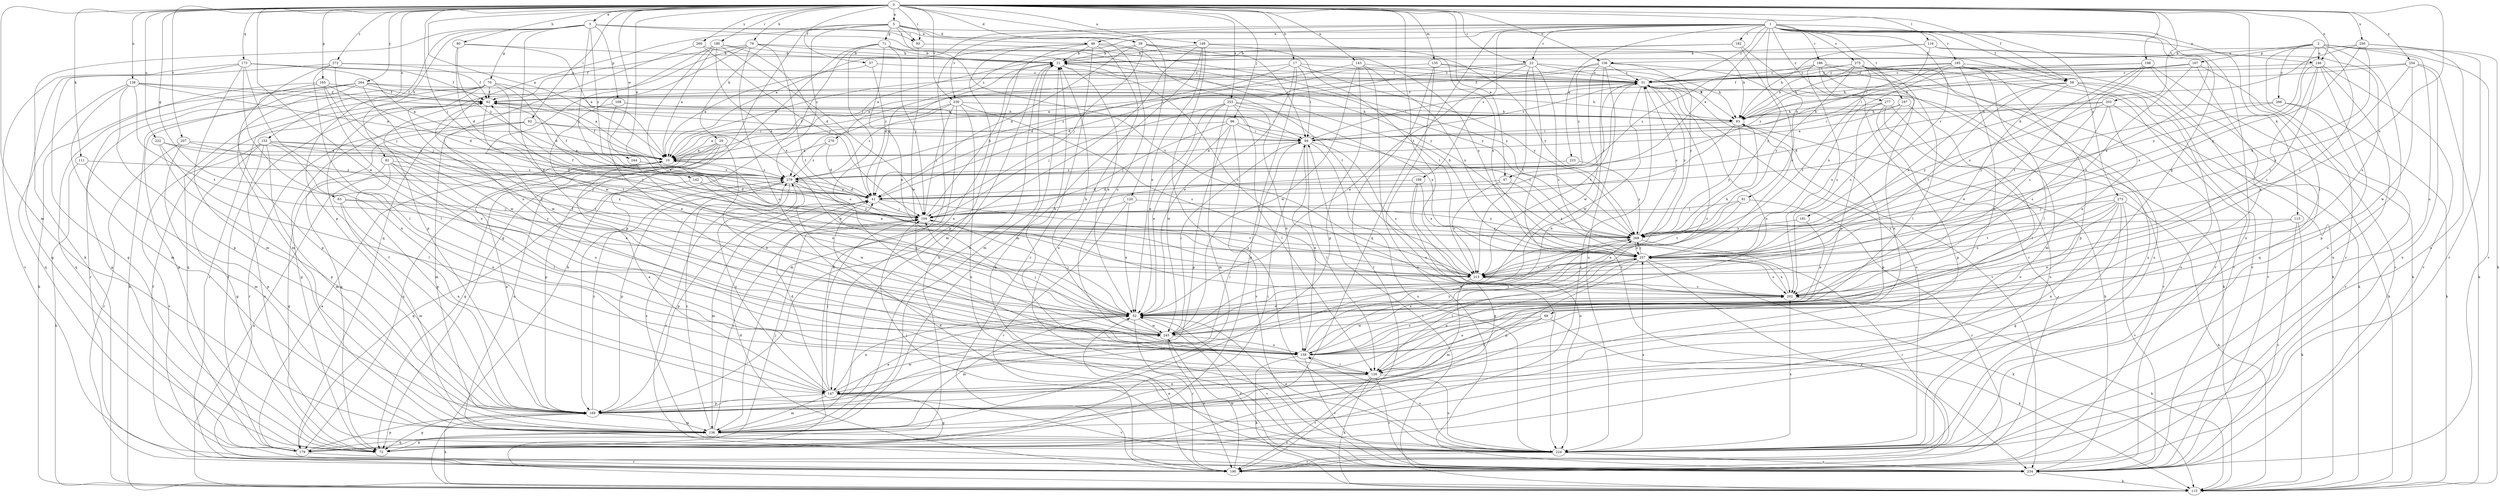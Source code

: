 strict digraph  {
0;
1;
2;
3;
5;
10;
17;
20;
21;
22;
31;
39;
41;
47;
49;
52;
57;
58;
62;
63;
69;
70;
71;
72;
79;
80;
81;
82;
83;
92;
93;
94;
96;
104;
111;
113;
115;
116;
120;
126;
135;
136;
138;
142;
143;
146;
147;
149;
153;
156;
158;
165;
167;
168;
169;
173;
179;
180;
181;
182;
185;
186;
187;
190;
198;
199;
202;
203;
207;
213;
222;
223;
224;
230;
234;
244;
245;
253;
254;
256;
257;
260;
264;
266;
268;
272;
273;
275;
276;
277;
279;
0 -> 3  [label=a];
0 -> 5  [label=a];
0 -> 10  [label=a];
0 -> 17  [label=b];
0 -> 22  [label=c];
0 -> 39  [label=d];
0 -> 47  [label=e];
0 -> 57  [label=f];
0 -> 58  [label=f];
0 -> 63  [label=g];
0 -> 79  [label=h];
0 -> 80  [label=h];
0 -> 92  [label=i];
0 -> 93  [label=i];
0 -> 96  [label=j];
0 -> 104  [label=j];
0 -> 111  [label=k];
0 -> 116  [label=l];
0 -> 120  [label=l];
0 -> 126  [label=l];
0 -> 135  [label=m];
0 -> 136  [label=m];
0 -> 138  [label=n];
0 -> 142  [label=n];
0 -> 143  [label=n];
0 -> 146  [label=n];
0 -> 149  [label=o];
0 -> 153  [label=o];
0 -> 156  [label=o];
0 -> 165  [label=p];
0 -> 173  [label=q];
0 -> 180  [label=r];
0 -> 198  [label=s];
0 -> 203  [label=t];
0 -> 207  [label=t];
0 -> 213  [label=t];
0 -> 222  [label=u];
0 -> 230  [label=v];
0 -> 244  [label=w];
0 -> 245  [label=w];
0 -> 253  [label=x];
0 -> 254  [label=x];
0 -> 256  [label=x];
0 -> 257  [label=x];
0 -> 260  [label=y];
0 -> 264  [label=y];
0 -> 272  [label=z];
1 -> 10  [label=a];
1 -> 22  [label=c];
1 -> 31  [label=c];
1 -> 47  [label=e];
1 -> 49  [label=e];
1 -> 58  [label=f];
1 -> 69  [label=g];
1 -> 81  [label=h];
1 -> 113  [label=k];
1 -> 179  [label=q];
1 -> 181  [label=r];
1 -> 182  [label=r];
1 -> 185  [label=r];
1 -> 186  [label=r];
1 -> 187  [label=r];
1 -> 199  [label=s];
1 -> 223  [label=u];
1 -> 224  [label=u];
1 -> 230  [label=v];
1 -> 273  [label=z];
1 -> 275  [label=z];
1 -> 276  [label=z];
1 -> 277  [label=z];
2 -> 115  [label=k];
2 -> 146  [label=n];
2 -> 156  [label=o];
2 -> 158  [label=o];
2 -> 167  [label=p];
2 -> 190  [label=r];
2 -> 202  [label=s];
2 -> 224  [label=u];
2 -> 234  [label=v];
2 -> 266  [label=y];
2 -> 268  [label=y];
3 -> 49  [label=e];
3 -> 52  [label=e];
3 -> 58  [label=f];
3 -> 70  [label=g];
3 -> 82  [label=h];
3 -> 93  [label=i];
3 -> 104  [label=j];
3 -> 115  [label=k];
3 -> 168  [label=p];
3 -> 169  [label=p];
3 -> 279  [label=z];
5 -> 20  [label=b];
5 -> 39  [label=d];
5 -> 71  [label=g];
5 -> 72  [label=g];
5 -> 93  [label=i];
5 -> 146  [label=n];
5 -> 158  [label=o];
5 -> 179  [label=q];
5 -> 213  [label=t];
5 -> 279  [label=z];
10 -> 62  [label=f];
10 -> 279  [label=z];
17 -> 10  [label=a];
17 -> 31  [label=c];
17 -> 41  [label=d];
17 -> 52  [label=e];
17 -> 72  [label=g];
17 -> 94  [label=i];
17 -> 268  [label=y];
20 -> 10  [label=a];
20 -> 72  [label=g];
20 -> 158  [label=o];
20 -> 169  [label=p];
20 -> 179  [label=q];
20 -> 224  [label=u];
21 -> 31  [label=c];
21 -> 41  [label=d];
21 -> 52  [label=e];
21 -> 136  [label=m];
21 -> 202  [label=s];
22 -> 10  [label=a];
22 -> 31  [label=c];
22 -> 52  [label=e];
22 -> 83  [label=h];
22 -> 202  [label=s];
22 -> 213  [label=t];
22 -> 234  [label=v];
22 -> 279  [label=z];
31 -> 62  [label=f];
31 -> 94  [label=i];
31 -> 104  [label=j];
31 -> 115  [label=k];
31 -> 158  [label=o];
31 -> 213  [label=t];
31 -> 224  [label=u];
31 -> 234  [label=v];
31 -> 245  [label=w];
31 -> 268  [label=y];
39 -> 21  [label=b];
39 -> 41  [label=d];
39 -> 83  [label=h];
39 -> 104  [label=j];
39 -> 257  [label=x];
39 -> 268  [label=y];
41 -> 104  [label=j];
41 -> 136  [label=m];
41 -> 169  [label=p];
41 -> 213  [label=t];
41 -> 279  [label=z];
47 -> 41  [label=d];
47 -> 213  [label=t];
47 -> 257  [label=x];
49 -> 21  [label=b];
49 -> 94  [label=i];
49 -> 115  [label=k];
49 -> 136  [label=m];
49 -> 147  [label=n];
49 -> 190  [label=r];
49 -> 213  [label=t];
49 -> 224  [label=u];
52 -> 62  [label=f];
52 -> 104  [label=j];
52 -> 136  [label=m];
52 -> 147  [label=n];
52 -> 190  [label=r];
52 -> 234  [label=v];
52 -> 245  [label=w];
57 -> 10  [label=a];
57 -> 31  [label=c];
57 -> 41  [label=d];
58 -> 52  [label=e];
58 -> 62  [label=f];
58 -> 115  [label=k];
58 -> 213  [label=t];
58 -> 224  [label=u];
58 -> 234  [label=v];
58 -> 257  [label=x];
62 -> 83  [label=h];
62 -> 213  [label=t];
63 -> 104  [label=j];
63 -> 136  [label=m];
63 -> 147  [label=n];
63 -> 268  [label=y];
69 -> 115  [label=k];
69 -> 126  [label=l];
69 -> 158  [label=o];
69 -> 245  [label=w];
70 -> 10  [label=a];
70 -> 41  [label=d];
70 -> 62  [label=f];
70 -> 115  [label=k];
70 -> 179  [label=q];
70 -> 190  [label=r];
70 -> 213  [label=t];
70 -> 245  [label=w];
71 -> 21  [label=b];
71 -> 52  [label=e];
71 -> 104  [label=j];
71 -> 115  [label=k];
71 -> 158  [label=o];
71 -> 169  [label=p];
71 -> 268  [label=y];
72 -> 31  [label=c];
72 -> 104  [label=j];
79 -> 21  [label=b];
79 -> 62  [label=f];
79 -> 158  [label=o];
79 -> 169  [label=p];
79 -> 213  [label=t];
79 -> 245  [label=w];
79 -> 268  [label=y];
80 -> 10  [label=a];
80 -> 21  [label=b];
80 -> 41  [label=d];
80 -> 279  [label=z];
81 -> 52  [label=e];
81 -> 104  [label=j];
81 -> 190  [label=r];
81 -> 213  [label=t];
82 -> 52  [label=e];
82 -> 72  [label=g];
82 -> 126  [label=l];
82 -> 158  [label=o];
82 -> 169  [label=p];
82 -> 279  [label=z];
83 -> 94  [label=i];
83 -> 104  [label=j];
83 -> 169  [label=p];
83 -> 268  [label=y];
92 -> 52  [label=e];
92 -> 72  [label=g];
92 -> 94  [label=i];
92 -> 136  [label=m];
92 -> 190  [label=r];
93 -> 245  [label=w];
93 -> 268  [label=y];
94 -> 10  [label=a];
94 -> 31  [label=c];
94 -> 62  [label=f];
94 -> 126  [label=l];
94 -> 158  [label=o];
94 -> 202  [label=s];
94 -> 224  [label=u];
96 -> 10  [label=a];
96 -> 52  [label=e];
96 -> 94  [label=i];
96 -> 104  [label=j];
96 -> 169  [label=p];
96 -> 234  [label=v];
96 -> 268  [label=y];
104 -> 21  [label=b];
104 -> 62  [label=f];
104 -> 268  [label=y];
111 -> 115  [label=k];
111 -> 169  [label=p];
111 -> 279  [label=z];
113 -> 52  [label=e];
113 -> 115  [label=k];
113 -> 234  [label=v];
113 -> 268  [label=y];
115 -> 10  [label=a];
115 -> 94  [label=i];
116 -> 21  [label=b];
116 -> 83  [label=h];
116 -> 94  [label=i];
116 -> 202  [label=s];
116 -> 257  [label=x];
120 -> 52  [label=e];
120 -> 104  [label=j];
120 -> 190  [label=r];
120 -> 268  [label=y];
126 -> 115  [label=k];
126 -> 147  [label=n];
126 -> 190  [label=r];
126 -> 224  [label=u];
126 -> 234  [label=v];
135 -> 31  [label=c];
135 -> 83  [label=h];
135 -> 190  [label=r];
135 -> 224  [label=u];
135 -> 279  [label=z];
136 -> 21  [label=b];
136 -> 72  [label=g];
136 -> 104  [label=j];
136 -> 179  [label=q];
136 -> 224  [label=u];
136 -> 279  [label=z];
138 -> 10  [label=a];
138 -> 62  [label=f];
138 -> 83  [label=h];
138 -> 136  [label=m];
138 -> 169  [label=p];
138 -> 179  [label=q];
138 -> 213  [label=t];
142 -> 41  [label=d];
142 -> 52  [label=e];
142 -> 179  [label=q];
143 -> 31  [label=c];
143 -> 41  [label=d];
143 -> 169  [label=p];
143 -> 234  [label=v];
143 -> 245  [label=w];
143 -> 257  [label=x];
146 -> 31  [label=c];
146 -> 169  [label=p];
146 -> 202  [label=s];
146 -> 213  [label=t];
146 -> 224  [label=u];
146 -> 234  [label=v];
146 -> 257  [label=x];
147 -> 10  [label=a];
147 -> 41  [label=d];
147 -> 72  [label=g];
147 -> 104  [label=j];
147 -> 136  [label=m];
147 -> 169  [label=p];
147 -> 234  [label=v];
147 -> 245  [label=w];
147 -> 279  [label=z];
149 -> 21  [label=b];
149 -> 52  [label=e];
149 -> 136  [label=m];
149 -> 169  [label=p];
149 -> 213  [label=t];
149 -> 224  [label=u];
149 -> 257  [label=x];
153 -> 10  [label=a];
153 -> 72  [label=g];
153 -> 136  [label=m];
153 -> 147  [label=n];
153 -> 213  [label=t];
153 -> 224  [label=u];
153 -> 234  [label=v];
153 -> 268  [label=y];
156 -> 31  [label=c];
156 -> 62  [label=f];
156 -> 147  [label=n];
156 -> 224  [label=u];
156 -> 245  [label=w];
156 -> 257  [label=x];
156 -> 268  [label=y];
156 -> 279  [label=z];
158 -> 21  [label=b];
158 -> 31  [label=c];
158 -> 115  [label=k];
158 -> 126  [label=l];
158 -> 202  [label=s];
158 -> 234  [label=v];
158 -> 257  [label=x];
158 -> 268  [label=y];
165 -> 41  [label=d];
165 -> 62  [label=f];
165 -> 72  [label=g];
165 -> 158  [label=o];
165 -> 179  [label=q];
165 -> 245  [label=w];
167 -> 31  [label=c];
167 -> 52  [label=e];
167 -> 62  [label=f];
167 -> 94  [label=i];
167 -> 213  [label=t];
167 -> 234  [label=v];
168 -> 52  [label=e];
168 -> 72  [label=g];
168 -> 83  [label=h];
168 -> 94  [label=i];
169 -> 10  [label=a];
169 -> 52  [label=e];
169 -> 62  [label=f];
169 -> 72  [label=g];
169 -> 94  [label=i];
169 -> 115  [label=k];
169 -> 136  [label=m];
169 -> 279  [label=z];
173 -> 10  [label=a];
173 -> 31  [label=c];
173 -> 62  [label=f];
173 -> 72  [label=g];
173 -> 126  [label=l];
173 -> 136  [label=m];
173 -> 147  [label=n];
173 -> 234  [label=v];
179 -> 10  [label=a];
179 -> 21  [label=b];
179 -> 62  [label=f];
179 -> 94  [label=i];
179 -> 169  [label=p];
179 -> 190  [label=r];
180 -> 10  [label=a];
180 -> 21  [label=b];
180 -> 41  [label=d];
180 -> 104  [label=j];
180 -> 158  [label=o];
180 -> 202  [label=s];
180 -> 257  [label=x];
181 -> 52  [label=e];
181 -> 268  [label=y];
182 -> 10  [label=a];
182 -> 21  [label=b];
182 -> 190  [label=r];
182 -> 268  [label=y];
185 -> 31  [label=c];
185 -> 83  [label=h];
185 -> 115  [label=k];
185 -> 126  [label=l];
185 -> 158  [label=o];
185 -> 169  [label=p];
185 -> 234  [label=v];
185 -> 257  [label=x];
185 -> 279  [label=z];
186 -> 31  [label=c];
186 -> 136  [label=m];
186 -> 147  [label=n];
186 -> 202  [label=s];
186 -> 224  [label=u];
186 -> 234  [label=v];
186 -> 279  [label=z];
187 -> 10  [label=a];
187 -> 83  [label=h];
187 -> 126  [label=l];
187 -> 257  [label=x];
190 -> 41  [label=d];
190 -> 52  [label=e];
190 -> 62  [label=f];
190 -> 245  [label=w];
198 -> 31  [label=c];
198 -> 83  [label=h];
198 -> 115  [label=k];
198 -> 179  [label=q];
198 -> 202  [label=s];
198 -> 213  [label=t];
198 -> 257  [label=x];
199 -> 41  [label=d];
199 -> 72  [label=g];
199 -> 224  [label=u];
199 -> 257  [label=x];
202 -> 52  [label=e];
202 -> 115  [label=k];
202 -> 257  [label=x];
203 -> 41  [label=d];
203 -> 52  [label=e];
203 -> 83  [label=h];
203 -> 115  [label=k];
203 -> 202  [label=s];
203 -> 268  [label=y];
207 -> 10  [label=a];
207 -> 136  [label=m];
207 -> 190  [label=r];
207 -> 257  [label=x];
213 -> 10  [label=a];
213 -> 83  [label=h];
213 -> 136  [label=m];
213 -> 202  [label=s];
222 -> 10  [label=a];
222 -> 41  [label=d];
222 -> 126  [label=l];
222 -> 169  [label=p];
223 -> 268  [label=y];
223 -> 279  [label=z];
224 -> 41  [label=d];
224 -> 52  [label=e];
224 -> 104  [label=j];
224 -> 158  [label=o];
224 -> 190  [label=r];
224 -> 202  [label=s];
224 -> 234  [label=v];
224 -> 257  [label=x];
224 -> 279  [label=z];
230 -> 10  [label=a];
230 -> 83  [label=h];
230 -> 104  [label=j];
230 -> 136  [label=m];
230 -> 202  [label=s];
230 -> 224  [label=u];
230 -> 279  [label=z];
234 -> 21  [label=b];
234 -> 52  [label=e];
234 -> 83  [label=h];
234 -> 115  [label=k];
244 -> 52  [label=e];
244 -> 279  [label=z];
245 -> 21  [label=b];
245 -> 94  [label=i];
245 -> 104  [label=j];
245 -> 158  [label=o];
245 -> 190  [label=r];
245 -> 268  [label=y];
253 -> 52  [label=e];
253 -> 83  [label=h];
253 -> 104  [label=j];
253 -> 126  [label=l];
253 -> 136  [label=m];
253 -> 158  [label=o];
253 -> 245  [label=w];
253 -> 257  [label=x];
254 -> 31  [label=c];
254 -> 83  [label=h];
254 -> 115  [label=k];
254 -> 224  [label=u];
254 -> 245  [label=w];
254 -> 257  [label=x];
256 -> 21  [label=b];
256 -> 41  [label=d];
256 -> 190  [label=r];
256 -> 224  [label=u];
256 -> 257  [label=x];
256 -> 268  [label=y];
257 -> 21  [label=b];
257 -> 115  [label=k];
257 -> 126  [label=l];
257 -> 147  [label=n];
257 -> 169  [label=p];
257 -> 190  [label=r];
257 -> 202  [label=s];
257 -> 213  [label=t];
257 -> 268  [label=y];
260 -> 21  [label=b];
260 -> 104  [label=j];
260 -> 158  [label=o];
264 -> 62  [label=f];
264 -> 72  [label=g];
264 -> 83  [label=h];
264 -> 94  [label=i];
264 -> 104  [label=j];
264 -> 115  [label=k];
264 -> 169  [label=p];
264 -> 190  [label=r];
266 -> 83  [label=h];
266 -> 115  [label=k];
266 -> 190  [label=r];
266 -> 268  [label=y];
268 -> 31  [label=c];
268 -> 190  [label=r];
268 -> 245  [label=w];
268 -> 257  [label=x];
272 -> 31  [label=c];
272 -> 62  [label=f];
272 -> 72  [label=g];
272 -> 104  [label=j];
272 -> 126  [label=l];
272 -> 136  [label=m];
273 -> 72  [label=g];
273 -> 104  [label=j];
273 -> 115  [label=k];
273 -> 147  [label=n];
273 -> 158  [label=o];
273 -> 202  [label=s];
273 -> 213  [label=t];
273 -> 234  [label=v];
275 -> 10  [label=a];
275 -> 31  [label=c];
275 -> 83  [label=h];
275 -> 126  [label=l];
275 -> 202  [label=s];
275 -> 213  [label=t];
275 -> 224  [label=u];
275 -> 234  [label=v];
275 -> 268  [label=y];
276 -> 10  [label=a];
276 -> 41  [label=d];
276 -> 279  [label=z];
277 -> 83  [label=h];
277 -> 94  [label=i];
277 -> 158  [label=o];
277 -> 169  [label=p];
277 -> 190  [label=r];
277 -> 224  [label=u];
279 -> 41  [label=d];
279 -> 62  [label=f];
279 -> 169  [label=p];
279 -> 234  [label=v];
279 -> 245  [label=w];
279 -> 268  [label=y];
}
